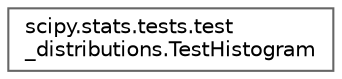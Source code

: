 digraph "Graphical Class Hierarchy"
{
 // LATEX_PDF_SIZE
  bgcolor="transparent";
  edge [fontname=Helvetica,fontsize=10,labelfontname=Helvetica,labelfontsize=10];
  node [fontname=Helvetica,fontsize=10,shape=box,height=0.2,width=0.4];
  rankdir="LR";
  Node0 [id="Node000000",label="scipy.stats.tests.test\l_distributions.TestHistogram",height=0.2,width=0.4,color="grey40", fillcolor="white", style="filled",URL="$dc/df2/classscipy_1_1stats_1_1tests_1_1test__distributions_1_1TestHistogram.html",tooltip=" "];
}
